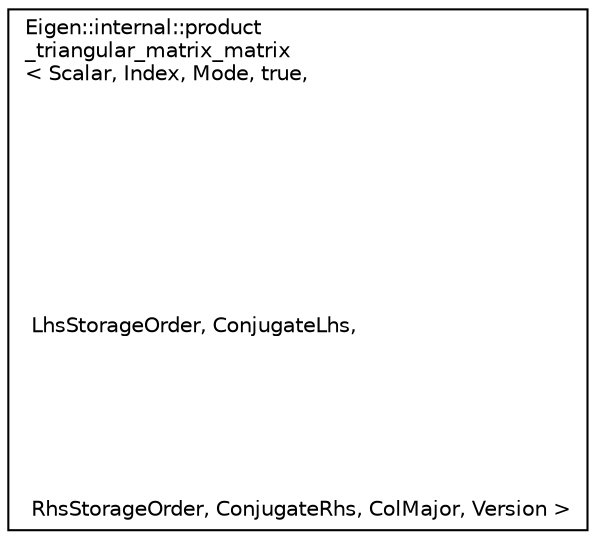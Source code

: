digraph "Graphical Class Hierarchy"
{
  edge [fontname="Helvetica",fontsize="10",labelfontname="Helvetica",labelfontsize="10"];
  node [fontname="Helvetica",fontsize="10",shape=record];
  rankdir="LR";
  Node1 [label="Eigen::internal::product\l_triangular_matrix_matrix\l\< Scalar, Index, Mode, true,\l                          \l                           \l                            \l                             \l                              \l                               \l                                \l                                 \l                                  \l                                   \l                  LhsStorageOrder, ConjugateLhs,\l                                          \l                                           \l                                            \l                                             \l                                              \l                                               \l                                                \l        RhsStorageOrder, ConjugateRhs, ColMajor, Version \>",height=0.2,width=0.4,color="black", fillcolor="white", style="filled",URL="$struct_eigen_1_1internal_1_1product__triangular__matrix__matrix_3_01_scalar_00_01_index_00_01_mo6a36f6f8a4ba582e1843adde6b647de7.html"];
}

